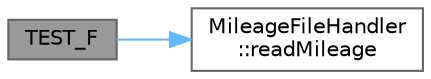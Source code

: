 digraph "TEST_F"
{
 // LATEX_PDF_SIZE
  bgcolor="transparent";
  edge [fontname=Helvetica,fontsize=10,labelfontname=Helvetica,labelfontsize=10];
  node [fontname=Helvetica,fontsize=10,shape=box,height=0.2,width=0.4];
  rankdir="LR";
  Node1 [id="Node000001",label="TEST_F",height=0.2,width=0.4,color="gray40", fillcolor="grey60", style="filled", fontcolor="black",tooltip="Ensures that the mileage file handler does not create the file if it already exists."];
  Node1 -> Node2 [id="edge1_Node000001_Node000002",color="steelblue1",style="solid",tooltip=" "];
  Node2 [id="Node000002",label="MileageFileHandler\l::readMileage",height=0.2,width=0.4,color="grey40", fillcolor="white", style="filled",URL="$classMileageFileHandler.html#a486b2169b0e7b12e08a355536d103ae8",tooltip="Reads the mileage from the file."];
}
